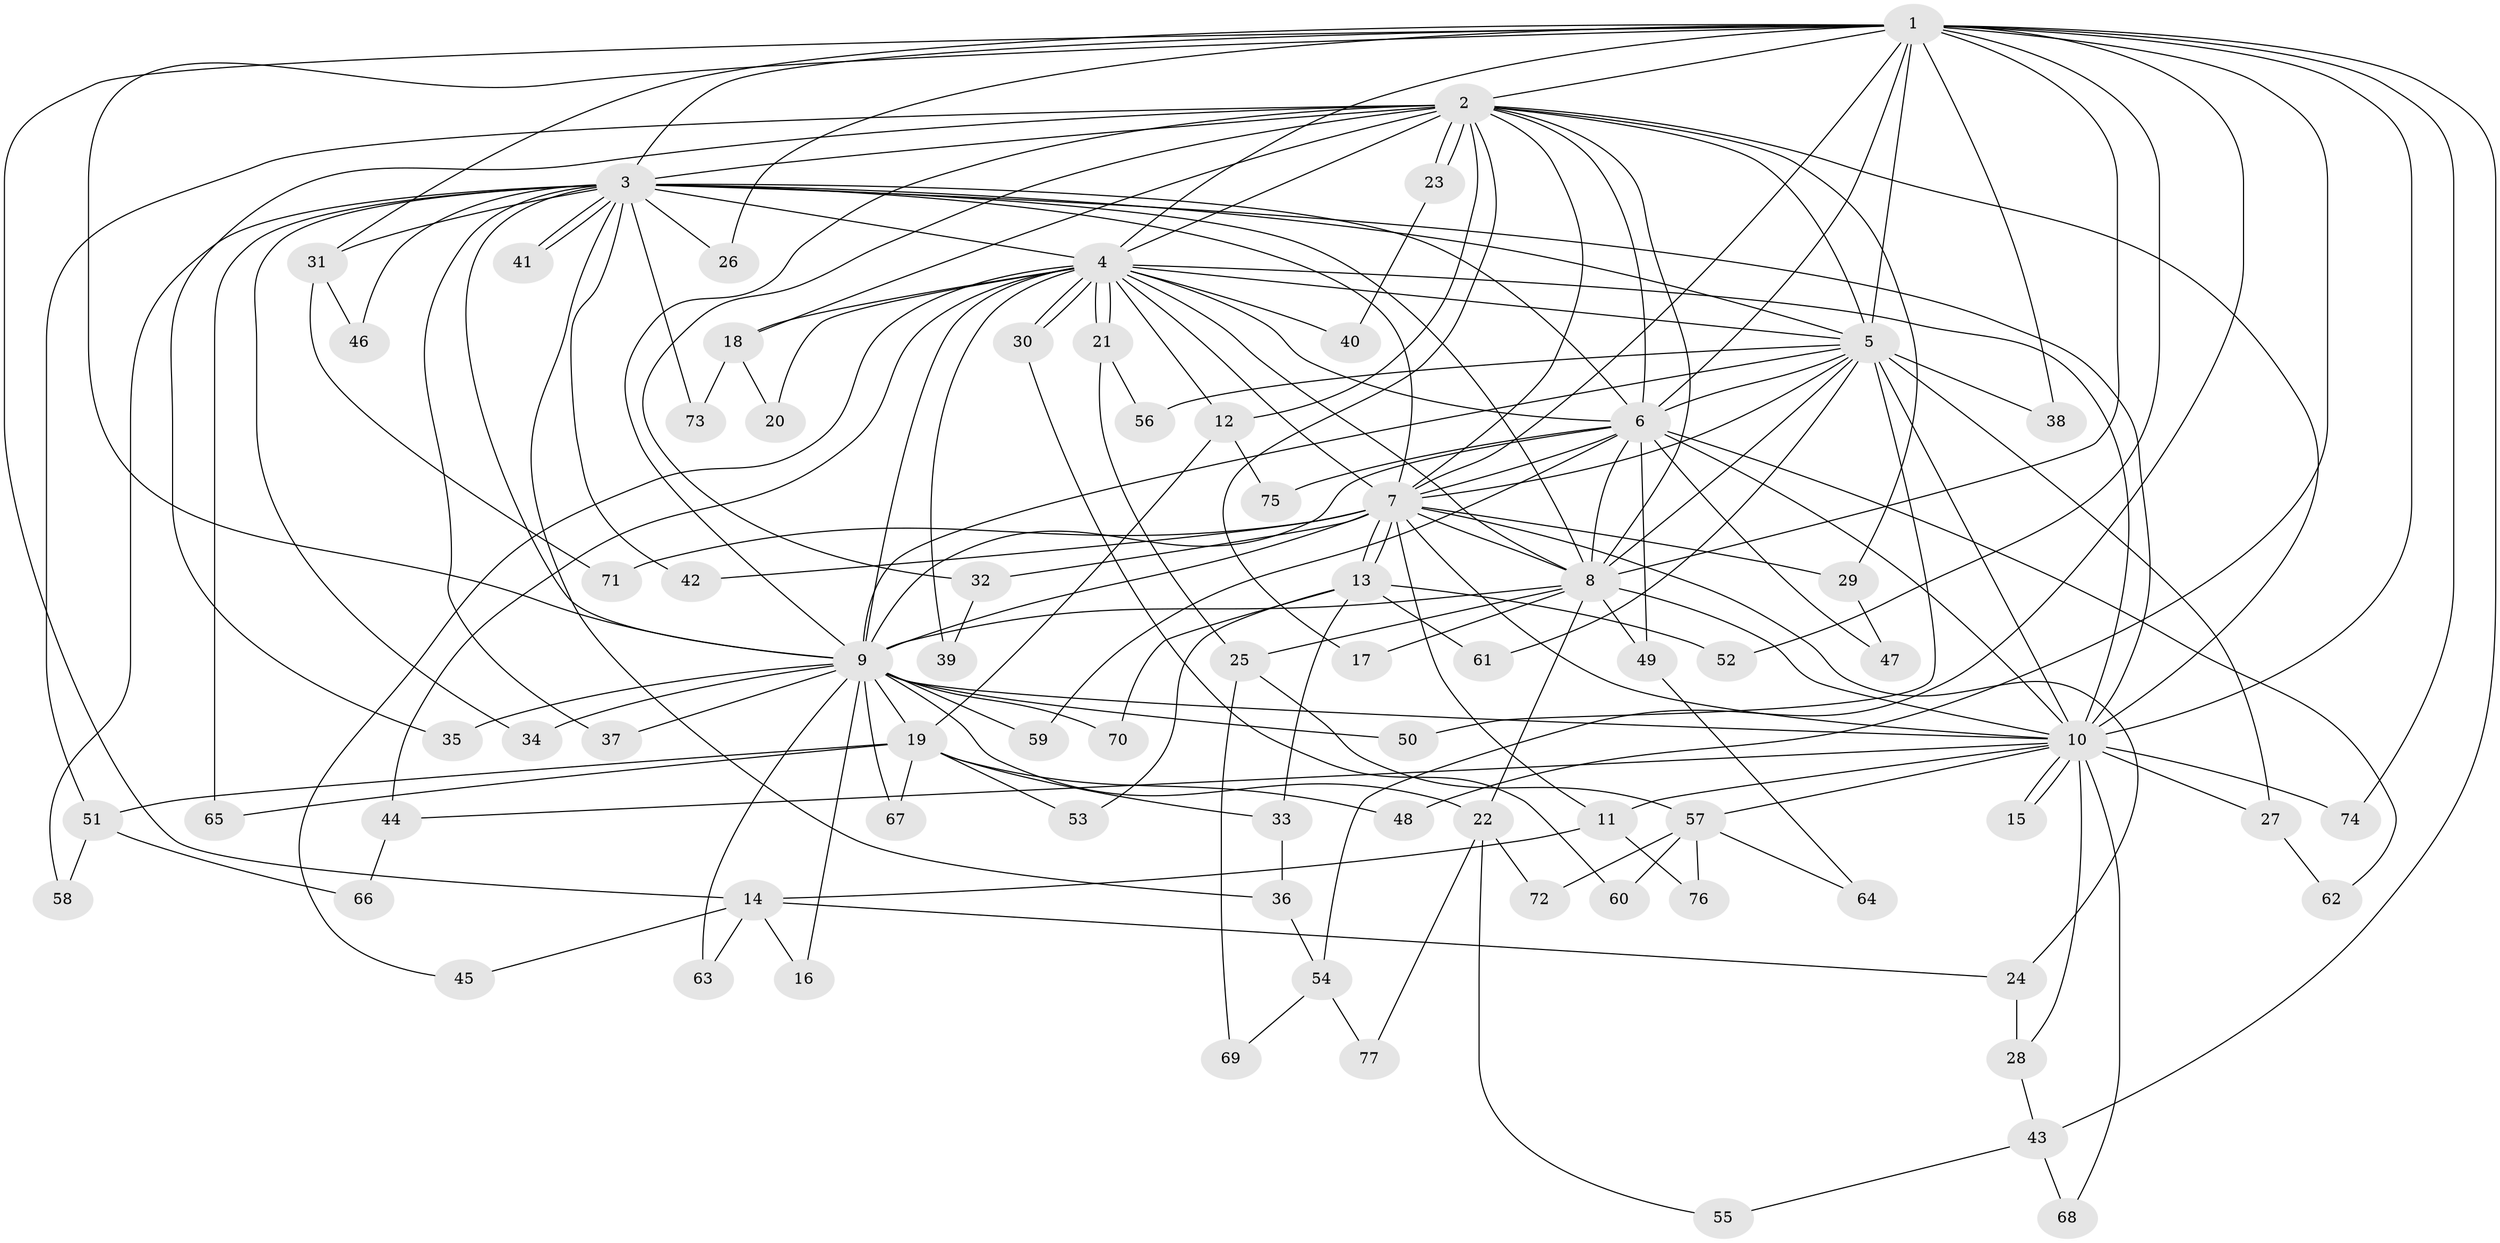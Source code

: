 // coarse degree distribution, {15: 0.01818181818181818, 17: 0.01818181818181818, 26: 0.01818181818181818, 20: 0.01818181818181818, 11: 0.01818181818181818, 18: 0.01818181818181818, 13: 0.01818181818181818, 16: 0.01818181818181818, 4: 0.10909090909090909, 6: 0.03636363636363636, 1: 0.01818181818181818, 2: 0.4727272727272727, 8: 0.01818181818181818, 3: 0.16363636363636364, 5: 0.03636363636363636}
// Generated by graph-tools (version 1.1) at 2025/23/03/03/25 07:23:37]
// undirected, 77 vertices, 179 edges
graph export_dot {
graph [start="1"]
  node [color=gray90,style=filled];
  1;
  2;
  3;
  4;
  5;
  6;
  7;
  8;
  9;
  10;
  11;
  12;
  13;
  14;
  15;
  16;
  17;
  18;
  19;
  20;
  21;
  22;
  23;
  24;
  25;
  26;
  27;
  28;
  29;
  30;
  31;
  32;
  33;
  34;
  35;
  36;
  37;
  38;
  39;
  40;
  41;
  42;
  43;
  44;
  45;
  46;
  47;
  48;
  49;
  50;
  51;
  52;
  53;
  54;
  55;
  56;
  57;
  58;
  59;
  60;
  61;
  62;
  63;
  64;
  65;
  66;
  67;
  68;
  69;
  70;
  71;
  72;
  73;
  74;
  75;
  76;
  77;
  1 -- 2;
  1 -- 3;
  1 -- 4;
  1 -- 5;
  1 -- 6;
  1 -- 7;
  1 -- 8;
  1 -- 9;
  1 -- 10;
  1 -- 14;
  1 -- 26;
  1 -- 31;
  1 -- 38;
  1 -- 43;
  1 -- 48;
  1 -- 52;
  1 -- 54;
  1 -- 74;
  2 -- 3;
  2 -- 4;
  2 -- 5;
  2 -- 6;
  2 -- 7;
  2 -- 8;
  2 -- 9;
  2 -- 10;
  2 -- 12;
  2 -- 17;
  2 -- 18;
  2 -- 23;
  2 -- 23;
  2 -- 29;
  2 -- 32;
  2 -- 35;
  2 -- 51;
  3 -- 4;
  3 -- 5;
  3 -- 6;
  3 -- 7;
  3 -- 8;
  3 -- 9;
  3 -- 10;
  3 -- 26;
  3 -- 31;
  3 -- 34;
  3 -- 36;
  3 -- 37;
  3 -- 41;
  3 -- 41;
  3 -- 42;
  3 -- 46;
  3 -- 58;
  3 -- 65;
  3 -- 73;
  4 -- 5;
  4 -- 6;
  4 -- 7;
  4 -- 8;
  4 -- 9;
  4 -- 10;
  4 -- 12;
  4 -- 18;
  4 -- 20;
  4 -- 21;
  4 -- 21;
  4 -- 30;
  4 -- 30;
  4 -- 39;
  4 -- 40;
  4 -- 44;
  4 -- 45;
  5 -- 6;
  5 -- 7;
  5 -- 8;
  5 -- 9;
  5 -- 10;
  5 -- 27;
  5 -- 38;
  5 -- 50;
  5 -- 56;
  5 -- 61;
  6 -- 7;
  6 -- 8;
  6 -- 9;
  6 -- 10;
  6 -- 47;
  6 -- 49;
  6 -- 59;
  6 -- 62;
  6 -- 75;
  7 -- 8;
  7 -- 9;
  7 -- 10;
  7 -- 11;
  7 -- 13;
  7 -- 13;
  7 -- 24;
  7 -- 29;
  7 -- 32;
  7 -- 42;
  7 -- 71;
  8 -- 9;
  8 -- 10;
  8 -- 17;
  8 -- 22;
  8 -- 25;
  8 -- 49;
  9 -- 10;
  9 -- 16;
  9 -- 19;
  9 -- 22;
  9 -- 34;
  9 -- 35;
  9 -- 37;
  9 -- 50;
  9 -- 59;
  9 -- 63;
  9 -- 67;
  9 -- 70;
  10 -- 11;
  10 -- 15;
  10 -- 15;
  10 -- 27;
  10 -- 28;
  10 -- 44;
  10 -- 57;
  10 -- 68;
  10 -- 74;
  11 -- 14;
  11 -- 76;
  12 -- 19;
  12 -- 75;
  13 -- 33;
  13 -- 52;
  13 -- 53;
  13 -- 61;
  13 -- 70;
  14 -- 16;
  14 -- 24;
  14 -- 45;
  14 -- 63;
  18 -- 20;
  18 -- 73;
  19 -- 33;
  19 -- 48;
  19 -- 51;
  19 -- 53;
  19 -- 65;
  19 -- 67;
  21 -- 25;
  21 -- 56;
  22 -- 55;
  22 -- 72;
  22 -- 77;
  23 -- 40;
  24 -- 28;
  25 -- 57;
  25 -- 69;
  27 -- 62;
  28 -- 43;
  29 -- 47;
  30 -- 60;
  31 -- 46;
  31 -- 71;
  32 -- 39;
  33 -- 36;
  36 -- 54;
  43 -- 55;
  43 -- 68;
  44 -- 66;
  49 -- 64;
  51 -- 58;
  51 -- 66;
  54 -- 69;
  54 -- 77;
  57 -- 60;
  57 -- 64;
  57 -- 72;
  57 -- 76;
}
